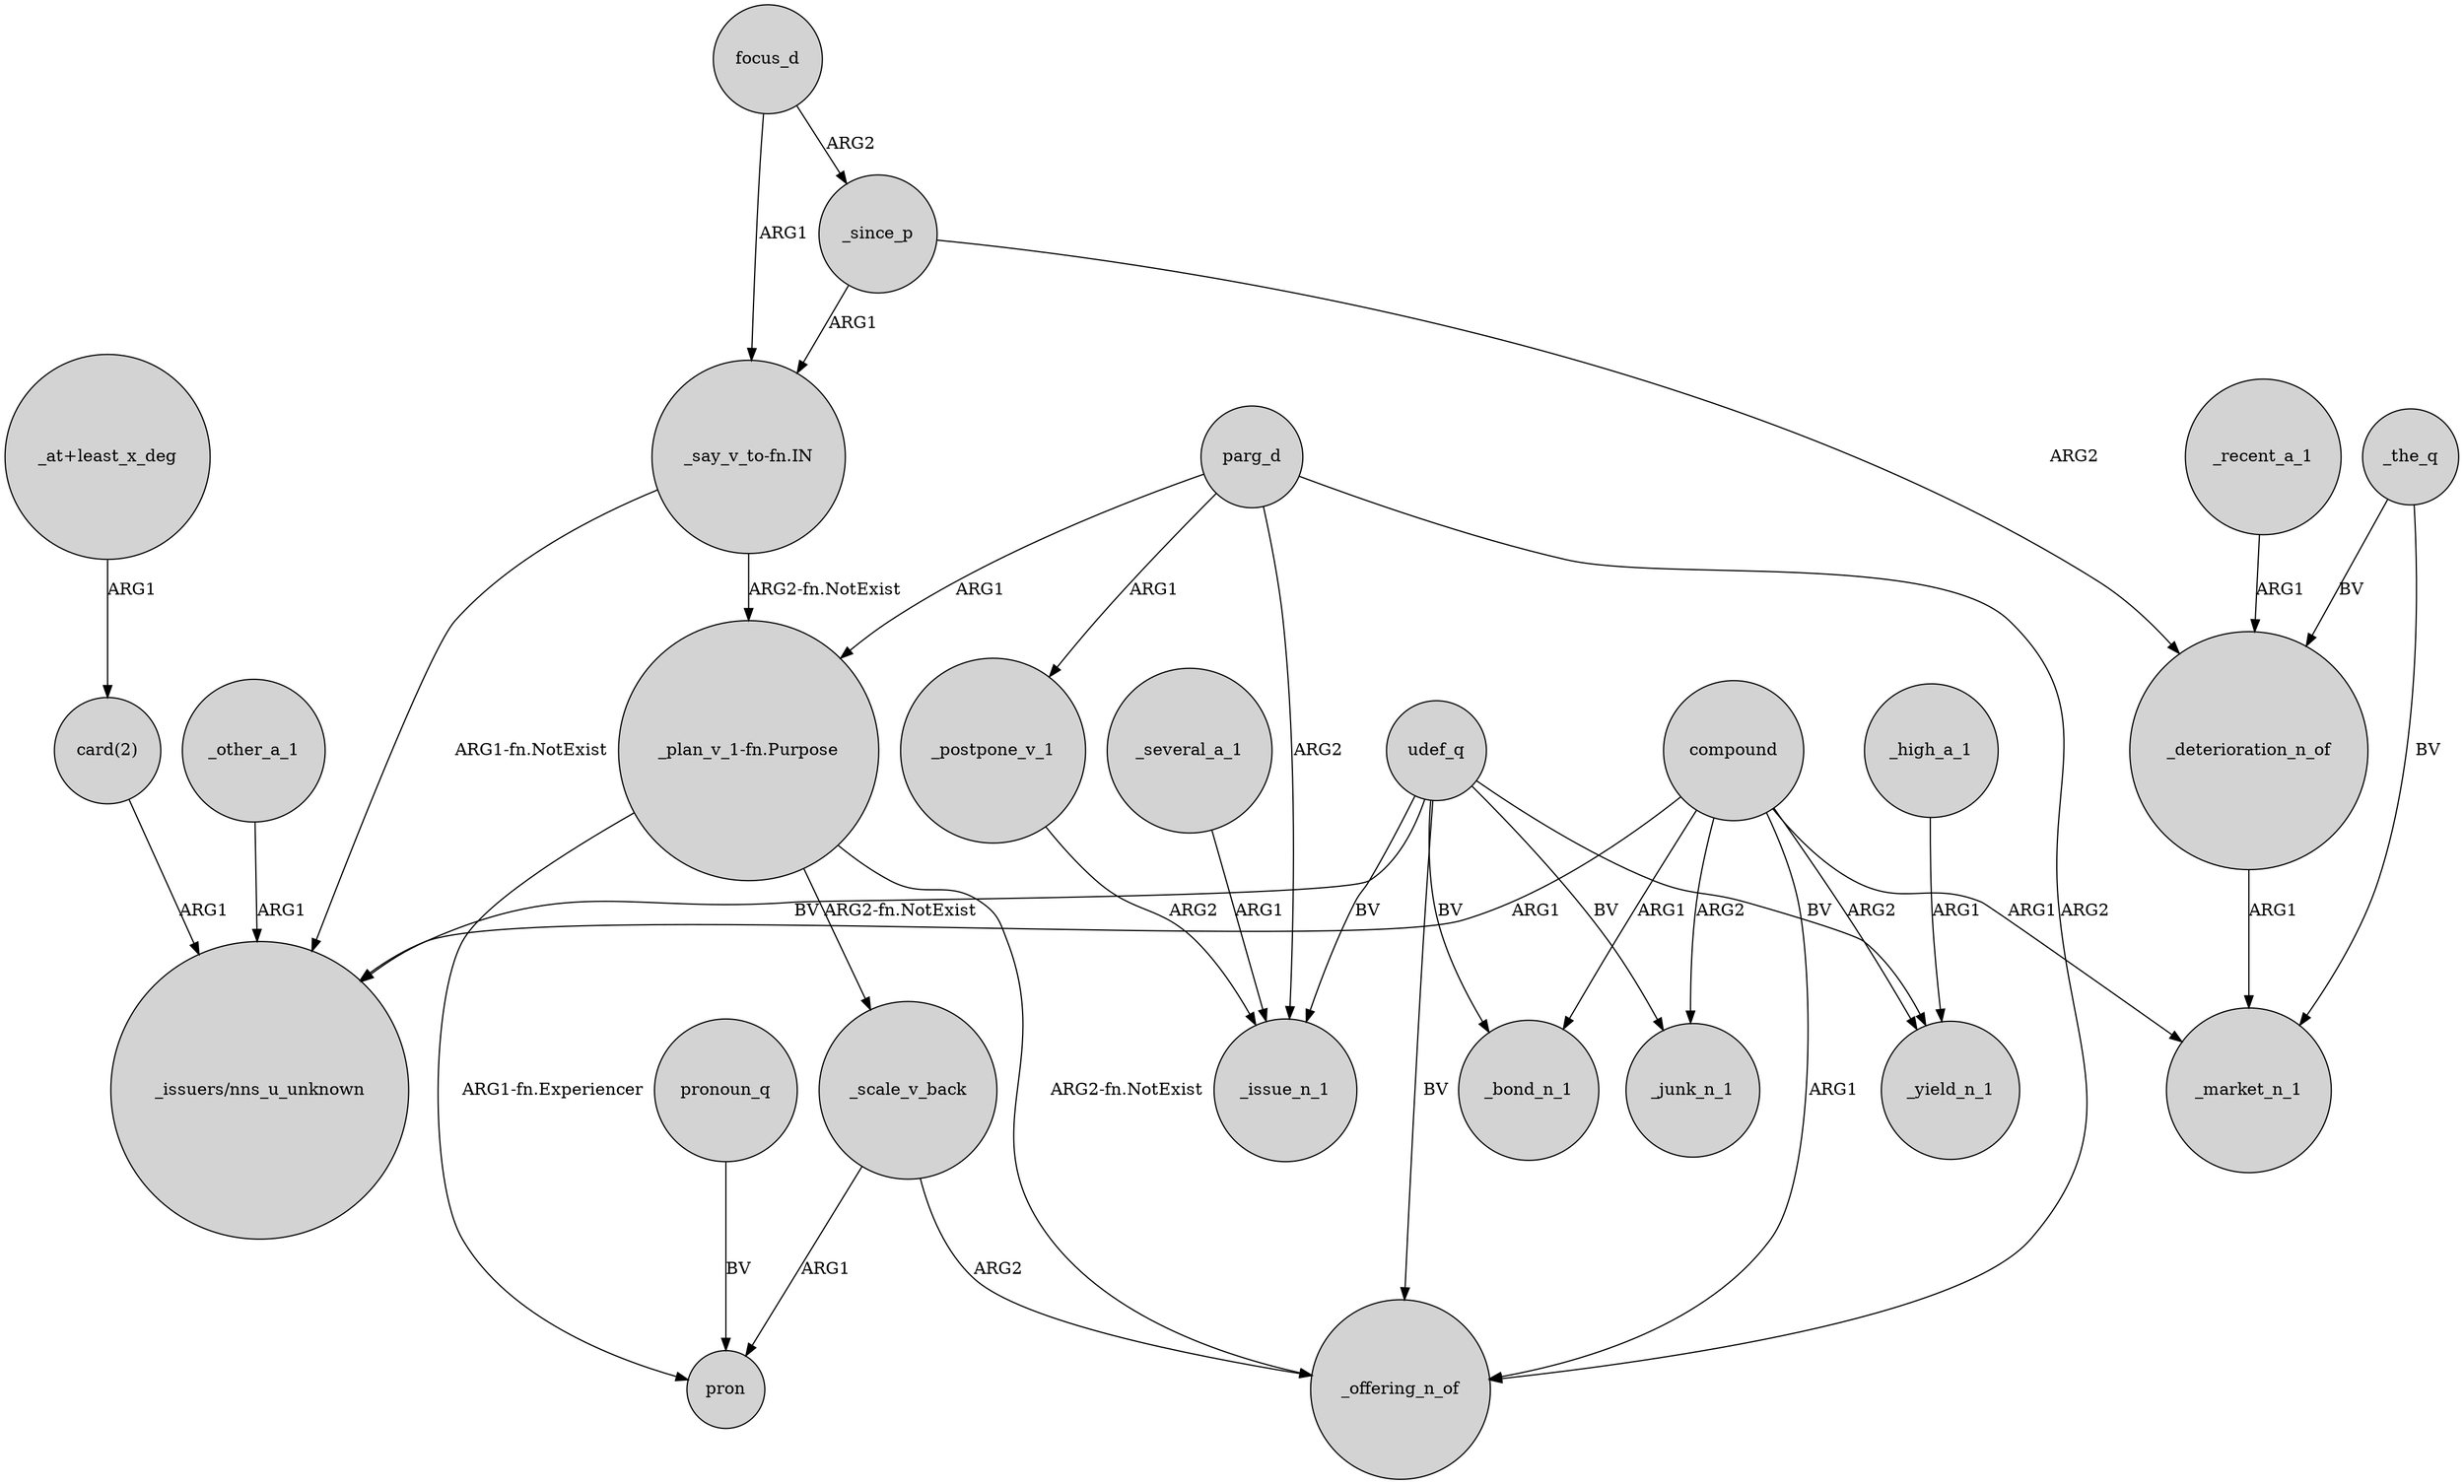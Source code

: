 digraph {
	node [shape=circle style=filled]
	focus_d -> _since_p [label=ARG2]
	"_say_v_to-fn.IN" -> "_issuers/nns_u_unknown" [label="ARG1-fn.NotExist"]
	_other_a_1 -> "_issuers/nns_u_unknown" [label=ARG1]
	"_plan_v_1-fn.Purpose" -> _scale_v_back [label="ARG2-fn.NotExist"]
	_scale_v_back -> _offering_n_of [label=ARG2]
	"card(2)" -> "_issuers/nns_u_unknown" [label=ARG1]
	"_plan_v_1-fn.Purpose" -> pron [label="ARG1-fn.Experiencer"]
	compound -> _bond_n_1 [label=ARG1]
	"_plan_v_1-fn.Purpose" -> _offering_n_of [label="ARG2-fn.NotExist"]
	_since_p -> _deterioration_n_of [label=ARG2]
	compound -> _junk_n_1 [label=ARG2]
	_recent_a_1 -> _deterioration_n_of [label=ARG1]
	"_at+least_x_deg" -> "card(2)" [label=ARG1]
	_several_a_1 -> _issue_n_1 [label=ARG1]
	"_say_v_to-fn.IN" -> "_plan_v_1-fn.Purpose" [label="ARG2-fn.NotExist"]
	udef_q -> "_issuers/nns_u_unknown" [label=BV]
	parg_d -> _offering_n_of [label=ARG2]
	udef_q -> _junk_n_1 [label=BV]
	_since_p -> "_say_v_to-fn.IN" [label=ARG1]
	compound -> "_issuers/nns_u_unknown" [label=ARG1]
	_deterioration_n_of -> _market_n_1 [label=ARG1]
	pronoun_q -> pron [label=BV]
	udef_q -> _bond_n_1 [label=BV]
	udef_q -> _offering_n_of [label=BV]
	udef_q -> _issue_n_1 [label=BV]
	parg_d -> "_plan_v_1-fn.Purpose" [label=ARG1]
	_high_a_1 -> _yield_n_1 [label=ARG1]
	_scale_v_back -> pron [label=ARG1]
	parg_d -> _issue_n_1 [label=ARG2]
	_postpone_v_1 -> _issue_n_1 [label=ARG2]
	compound -> _market_n_1 [label=ARG1]
	_the_q -> _deterioration_n_of [label=BV]
	_the_q -> _market_n_1 [label=BV]
	compound -> _yield_n_1 [label=ARG2]
	parg_d -> _postpone_v_1 [label=ARG1]
	udef_q -> _yield_n_1 [label=BV]
	compound -> _offering_n_of [label=ARG1]
	focus_d -> "_say_v_to-fn.IN" [label=ARG1]
}
